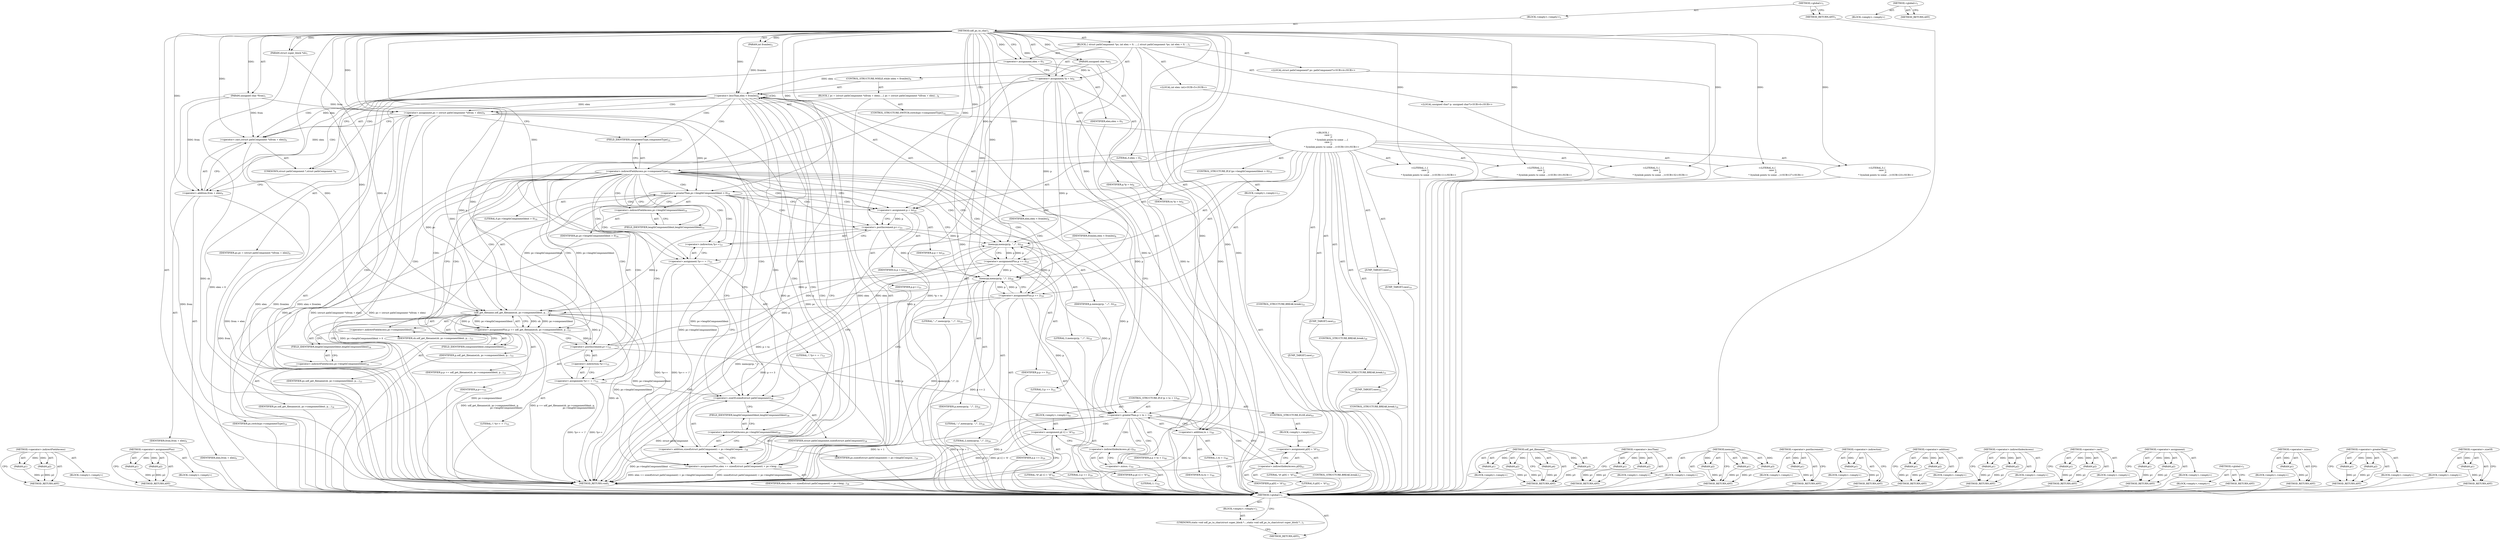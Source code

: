 digraph "&lt;global&gt;" {
vulnerable_179 [label=<(METHOD,&lt;operator&gt;.indirectFieldAccess)>];
vulnerable_180 [label=<(PARAM,p1)>];
vulnerable_181 [label=<(PARAM,p2)>];
vulnerable_182 [label=<(BLOCK,&lt;empty&gt;,&lt;empty&gt;)>];
vulnerable_183 [label=<(METHOD_RETURN,ANY)>];
vulnerable_203 [label=<(METHOD,&lt;operator&gt;.assignmentPlus)>];
vulnerable_204 [label=<(PARAM,p1)>];
vulnerable_205 [label=<(PARAM,p2)>];
vulnerable_206 [label=<(BLOCK,&lt;empty&gt;,&lt;empty&gt;)>];
vulnerable_207 [label=<(METHOD_RETURN,ANY)>];
vulnerable_6 [label=<(METHOD,&lt;global&gt;)<SUB>1</SUB>>];
vulnerable_7 [label=<(BLOCK,&lt;empty&gt;,&lt;empty&gt;)<SUB>1</SUB>>];
vulnerable_8 [label=<(METHOD,udf_pc_to_char)<SUB>1</SUB>>];
vulnerable_9 [label=<(PARAM,struct super_block *sb)<SUB>1</SUB>>];
vulnerable_10 [label=<(PARAM,unsigned char *from)<SUB>1</SUB>>];
vulnerable_11 [label=<(PARAM,int fromlen)<SUB>2</SUB>>];
vulnerable_12 [label=<(PARAM,unsigned char *to)<SUB>2</SUB>>];
vulnerable_13 [label=<(BLOCK,{
 	struct pathComponent *pc;
 	int elen = 0;
 ...,{
 	struct pathComponent *pc;
 	int elen = 0;
 ...)<SUB>3</SUB>>];
vulnerable_14 [label="<(LOCAL,struct pathComponent* pc: pathComponent*)<SUB>4</SUB>>"];
vulnerable_15 [label="<(LOCAL,int elen: int)<SUB>5</SUB>>"];
vulnerable_16 [label=<(&lt;operator&gt;.assignment,elen = 0)<SUB>5</SUB>>];
vulnerable_17 [label=<(IDENTIFIER,elen,elen = 0)<SUB>5</SUB>>];
vulnerable_18 [label=<(LITERAL,0,elen = 0)<SUB>5</SUB>>];
vulnerable_19 [label="<(LOCAL,unsigned char* p: unsigned char*)<SUB>6</SUB>>"];
vulnerable_20 [label=<(&lt;operator&gt;.assignment,*p = to)<SUB>6</SUB>>];
vulnerable_21 [label=<(IDENTIFIER,p,*p = to)<SUB>6</SUB>>];
vulnerable_22 [label=<(IDENTIFIER,to,*p = to)<SUB>6</SUB>>];
vulnerable_23 [label=<(CONTROL_STRUCTURE,WHILE,while (elen &lt; fromlen))<SUB>8</SUB>>];
vulnerable_24 [label=<(&lt;operator&gt;.lessThan,elen &lt; fromlen)<SUB>8</SUB>>];
vulnerable_25 [label=<(IDENTIFIER,elen,elen &lt; fromlen)<SUB>8</SUB>>];
vulnerable_26 [label=<(IDENTIFIER,fromlen,elen &lt; fromlen)<SUB>8</SUB>>];
vulnerable_27 [label=<(BLOCK,{
 		pc = (struct pathComponent *)(from + elen)...,{
 		pc = (struct pathComponent *)(from + elen)...)<SUB>8</SUB>>];
vulnerable_28 [label=<(&lt;operator&gt;.assignment,pc = (struct pathComponent *)(from + elen))<SUB>9</SUB>>];
vulnerable_29 [label=<(IDENTIFIER,pc,pc = (struct pathComponent *)(from + elen))<SUB>9</SUB>>];
vulnerable_30 [label=<(&lt;operator&gt;.cast,(struct pathComponent *)(from + elen))<SUB>9</SUB>>];
vulnerable_31 [label=<(UNKNOWN,struct pathComponent *,struct pathComponent *)<SUB>9</SUB>>];
vulnerable_32 [label=<(&lt;operator&gt;.addition,from + elen)<SUB>9</SUB>>];
vulnerable_33 [label=<(IDENTIFIER,from,from + elen)<SUB>9</SUB>>];
vulnerable_34 [label=<(IDENTIFIER,elen,from + elen)<SUB>9</SUB>>];
vulnerable_35 [label=<(CONTROL_STRUCTURE,SWITCH,switch(pc-&gt;componentType))<SUB>10</SUB>>];
vulnerable_36 [label=<(&lt;operator&gt;.indirectFieldAccess,pc-&gt;componentType)<SUB>10</SUB>>];
vulnerable_37 [label=<(IDENTIFIER,pc,switch(pc-&gt;componentType))<SUB>10</SUB>>];
vulnerable_38 [label=<(FIELD_IDENTIFIER,componentType,componentType)<SUB>10</SUB>>];
vulnerable_39 [label="<(BLOCK,{
		case 1:
			/*
			 * Symlink points to some ...,{
		case 1:
			/*
			 * Symlink points to some ...)<SUB>10</SUB>>"];
vulnerable_40 [label=<(JUMP_TARGET,case)<SUB>11</SUB>>];
vulnerable_41 [label="<(LITERAL,1,{
		case 1:
			/*
			 * Symlink points to some ...)<SUB>11</SUB>>"];
vulnerable_42 [label=<(CONTROL_STRUCTURE,IF,if (pc-&gt;lengthComponentIdent &gt; 0))<SUB>16</SUB>>];
vulnerable_43 [label=<(&lt;operator&gt;.greaterThan,pc-&gt;lengthComponentIdent &gt; 0)<SUB>16</SUB>>];
vulnerable_44 [label=<(&lt;operator&gt;.indirectFieldAccess,pc-&gt;lengthComponentIdent)<SUB>16</SUB>>];
vulnerable_45 [label=<(IDENTIFIER,pc,pc-&gt;lengthComponentIdent &gt; 0)<SUB>16</SUB>>];
vulnerable_46 [label=<(FIELD_IDENTIFIER,lengthComponentIdent,lengthComponentIdent)<SUB>16</SUB>>];
vulnerable_47 [label=<(LITERAL,0,pc-&gt;lengthComponentIdent &gt; 0)<SUB>16</SUB>>];
vulnerable_48 [label=<(BLOCK,&lt;empty&gt;,&lt;empty&gt;)<SUB>17</SUB>>];
vulnerable_49 [label=<(CONTROL_STRUCTURE,BREAK,break;)<SUB>17</SUB>>];
vulnerable_50 [label=<(JUMP_TARGET,case)<SUB>19</SUB>>];
vulnerable_51 [label="<(LITERAL,2,{
		case 1:
			/*
			 * Symlink points to some ...)<SUB>19</SUB>>"];
vulnerable_52 [label=<(&lt;operator&gt;.assignment,p = to)<SUB>20</SUB>>];
vulnerable_53 [label=<(IDENTIFIER,p,p = to)<SUB>20</SUB>>];
vulnerable_54 [label=<(IDENTIFIER,to,p = to)<SUB>20</SUB>>];
vulnerable_55 [label=<(&lt;operator&gt;.assignment,*p++ = '/')<SUB>21</SUB>>];
vulnerable_56 [label=<(&lt;operator&gt;.indirection,*p++)<SUB>21</SUB>>];
vulnerable_57 [label=<(&lt;operator&gt;.postIncrement,p++)<SUB>21</SUB>>];
vulnerable_58 [label=<(IDENTIFIER,p,p++)<SUB>21</SUB>>];
vulnerable_59 [label=<(LITERAL,'/',*p++ = '/')<SUB>21</SUB>>];
vulnerable_60 [label=<(CONTROL_STRUCTURE,BREAK,break;)<SUB>22</SUB>>];
vulnerable_61 [label=<(JUMP_TARGET,case)<SUB>23</SUB>>];
vulnerable_62 [label="<(LITERAL,3,{
		case 1:
			/*
			 * Symlink points to some ...)<SUB>23</SUB>>"];
vulnerable_63 [label=<(memcpy,memcpy(p, &quot;../&quot;, 3))<SUB>24</SUB>>];
vulnerable_64 [label=<(IDENTIFIER,p,memcpy(p, &quot;../&quot;, 3))<SUB>24</SUB>>];
vulnerable_65 [label=<(LITERAL,&quot;../&quot;,memcpy(p, &quot;../&quot;, 3))<SUB>24</SUB>>];
vulnerable_66 [label=<(LITERAL,3,memcpy(p, &quot;../&quot;, 3))<SUB>24</SUB>>];
vulnerable_67 [label=<(&lt;operator&gt;.assignmentPlus,p += 3)<SUB>25</SUB>>];
vulnerable_68 [label=<(IDENTIFIER,p,p += 3)<SUB>25</SUB>>];
vulnerable_69 [label=<(LITERAL,3,p += 3)<SUB>25</SUB>>];
vulnerable_70 [label=<(CONTROL_STRUCTURE,BREAK,break;)<SUB>26</SUB>>];
vulnerable_71 [label=<(JUMP_TARGET,case)<SUB>27</SUB>>];
vulnerable_72 [label="<(LITERAL,4,{
		case 1:
			/*
			 * Symlink points to some ...)<SUB>27</SUB>>"];
vulnerable_73 [label=<(memcpy,memcpy(p, &quot;./&quot;, 2))<SUB>28</SUB>>];
vulnerable_74 [label=<(IDENTIFIER,p,memcpy(p, &quot;./&quot;, 2))<SUB>28</SUB>>];
vulnerable_75 [label=<(LITERAL,&quot;./&quot;,memcpy(p, &quot;./&quot;, 2))<SUB>28</SUB>>];
vulnerable_76 [label=<(LITERAL,2,memcpy(p, &quot;./&quot;, 2))<SUB>28</SUB>>];
vulnerable_77 [label=<(&lt;operator&gt;.assignmentPlus,p += 2)<SUB>29</SUB>>];
vulnerable_78 [label=<(IDENTIFIER,p,p += 2)<SUB>29</SUB>>];
vulnerable_79 [label=<(LITERAL,2,p += 2)<SUB>29</SUB>>];
vulnerable_80 [label=<(CONTROL_STRUCTURE,BREAK,break;)<SUB>31</SUB>>];
vulnerable_81 [label=<(JUMP_TARGET,case)<SUB>32</SUB>>];
vulnerable_82 [label="<(LITERAL,5,{
		case 1:
			/*
			 * Symlink points to some ...)<SUB>32</SUB>>"];
vulnerable_83 [label=<(&lt;operator&gt;.assignmentPlus,p += udf_get_filename(sb, pc-&gt;componentIdent, p...)<SUB>33</SUB>>];
vulnerable_84 [label=<(IDENTIFIER,p,p += udf_get_filename(sb, pc-&gt;componentIdent, p...)<SUB>33</SUB>>];
vulnerable_85 [label=<(udf_get_filename,udf_get_filename(sb, pc-&gt;componentIdent, p,
			...)<SUB>33</SUB>>];
vulnerable_86 [label=<(IDENTIFIER,sb,udf_get_filename(sb, pc-&gt;componentIdent, p,
			...)<SUB>33</SUB>>];
vulnerable_87 [label=<(&lt;operator&gt;.indirectFieldAccess,pc-&gt;componentIdent)<SUB>33</SUB>>];
vulnerable_88 [label=<(IDENTIFIER,pc,udf_get_filename(sb, pc-&gt;componentIdent, p,
			...)<SUB>33</SUB>>];
vulnerable_89 [label=<(FIELD_IDENTIFIER,componentIdent,componentIdent)<SUB>33</SUB>>];
vulnerable_90 [label=<(IDENTIFIER,p,udf_get_filename(sb, pc-&gt;componentIdent, p,
			...)<SUB>33</SUB>>];
vulnerable_91 [label=<(&lt;operator&gt;.indirectFieldAccess,pc-&gt;lengthComponentIdent)<SUB>34</SUB>>];
vulnerable_92 [label=<(IDENTIFIER,pc,udf_get_filename(sb, pc-&gt;componentIdent, p,
			...)<SUB>34</SUB>>];
vulnerable_93 [label=<(FIELD_IDENTIFIER,lengthComponentIdent,lengthComponentIdent)<SUB>34</SUB>>];
vulnerable_94 [label=<(&lt;operator&gt;.assignment,*p++ = '/')<SUB>35</SUB>>];
vulnerable_95 [label=<(&lt;operator&gt;.indirection,*p++)<SUB>35</SUB>>];
vulnerable_96 [label=<(&lt;operator&gt;.postIncrement,p++)<SUB>35</SUB>>];
vulnerable_97 [label=<(IDENTIFIER,p,p++)<SUB>35</SUB>>];
vulnerable_98 [label=<(LITERAL,'/',*p++ = '/')<SUB>35</SUB>>];
vulnerable_99 [label=<(CONTROL_STRUCTURE,BREAK,break;)<SUB>36</SUB>>];
vulnerable_100 [label=<(&lt;operator&gt;.assignmentPlus,elen += sizeof(struct pathComponent) + pc-&gt;leng...)<SUB>38</SUB>>];
vulnerable_101 [label=<(IDENTIFIER,elen,elen += sizeof(struct pathComponent) + pc-&gt;leng...)<SUB>38</SUB>>];
vulnerable_102 [label=<(&lt;operator&gt;.addition,sizeof(struct pathComponent) + pc-&gt;lengthCompon...)<SUB>38</SUB>>];
vulnerable_103 [label=<(&lt;operator&gt;.sizeOf,sizeof(struct pathComponent))<SUB>38</SUB>>];
vulnerable_104 [label=<(IDENTIFIER,struct pathComponent,sizeof(struct pathComponent))<SUB>38</SUB>>];
vulnerable_105 [label=<(&lt;operator&gt;.indirectFieldAccess,pc-&gt;lengthComponentIdent)<SUB>38</SUB>>];
vulnerable_106 [label=<(IDENTIFIER,pc,sizeof(struct pathComponent) + pc-&gt;lengthCompon...)<SUB>38</SUB>>];
vulnerable_107 [label=<(FIELD_IDENTIFIER,lengthComponentIdent,lengthComponentIdent)<SUB>38</SUB>>];
vulnerable_108 [label=<(CONTROL_STRUCTURE,IF,if (p &gt; to + 1))<SUB>40</SUB>>];
vulnerable_109 [label=<(&lt;operator&gt;.greaterThan,p &gt; to + 1)<SUB>40</SUB>>];
vulnerable_110 [label=<(IDENTIFIER,p,p &gt; to + 1)<SUB>40</SUB>>];
vulnerable_111 [label=<(&lt;operator&gt;.addition,to + 1)<SUB>40</SUB>>];
vulnerable_112 [label=<(IDENTIFIER,to,to + 1)<SUB>40</SUB>>];
vulnerable_113 [label=<(LITERAL,1,to + 1)<SUB>40</SUB>>];
vulnerable_114 [label=<(BLOCK,&lt;empty&gt;,&lt;empty&gt;)<SUB>41</SUB>>];
vulnerable_115 [label=<(&lt;operator&gt;.assignment,p[-1] = '\0')<SUB>41</SUB>>];
vulnerable_116 [label=<(&lt;operator&gt;.indirectIndexAccess,p[-1])<SUB>41</SUB>>];
vulnerable_117 [label=<(IDENTIFIER,p,p[-1] = '\0')<SUB>41</SUB>>];
vulnerable_118 [label=<(&lt;operator&gt;.minus,-1)<SUB>41</SUB>>];
vulnerable_119 [label=<(LITERAL,1,-1)<SUB>41</SUB>>];
vulnerable_120 [label=<(LITERAL,'\0',p[-1] = '\0')<SUB>41</SUB>>];
vulnerable_121 [label=<(CONTROL_STRUCTURE,ELSE,else)<SUB>43</SUB>>];
vulnerable_122 [label=<(BLOCK,&lt;empty&gt;,&lt;empty&gt;)<SUB>43</SUB>>];
vulnerable_123 [label=<(&lt;operator&gt;.assignment,p[0] = '\0')<SUB>43</SUB>>];
vulnerable_124 [label=<(&lt;operator&gt;.indirectIndexAccess,p[0])<SUB>43</SUB>>];
vulnerable_125 [label=<(IDENTIFIER,p,p[0] = '\0')<SUB>43</SUB>>];
vulnerable_126 [label=<(LITERAL,0,p[0] = '\0')<SUB>43</SUB>>];
vulnerable_127 [label=<(LITERAL,'\0',p[0] = '\0')<SUB>43</SUB>>];
vulnerable_128 [label=<(METHOD_RETURN,void)<SUB>1</SUB>>];
vulnerable_130 [label=<(METHOD_RETURN,ANY)<SUB>1</SUB>>];
vulnerable_208 [label=<(METHOD,udf_get_filename)>];
vulnerable_209 [label=<(PARAM,p1)>];
vulnerable_210 [label=<(PARAM,p2)>];
vulnerable_211 [label=<(PARAM,p3)>];
vulnerable_212 [label=<(PARAM,p4)>];
vulnerable_213 [label=<(BLOCK,&lt;empty&gt;,&lt;empty&gt;)>];
vulnerable_214 [label=<(METHOD_RETURN,ANY)>];
vulnerable_164 [label=<(METHOD,&lt;operator&gt;.lessThan)>];
vulnerable_165 [label=<(PARAM,p1)>];
vulnerable_166 [label=<(PARAM,p2)>];
vulnerable_167 [label=<(BLOCK,&lt;empty&gt;,&lt;empty&gt;)>];
vulnerable_168 [label=<(METHOD_RETURN,ANY)>];
vulnerable_197 [label=<(METHOD,memcpy)>];
vulnerable_198 [label=<(PARAM,p1)>];
vulnerable_199 [label=<(PARAM,p2)>];
vulnerable_200 [label=<(PARAM,p3)>];
vulnerable_201 [label=<(BLOCK,&lt;empty&gt;,&lt;empty&gt;)>];
vulnerable_202 [label=<(METHOD_RETURN,ANY)>];
vulnerable_193 [label=<(METHOD,&lt;operator&gt;.postIncrement)>];
vulnerable_194 [label=<(PARAM,p1)>];
vulnerable_195 [label=<(BLOCK,&lt;empty&gt;,&lt;empty&gt;)>];
vulnerable_196 [label=<(METHOD_RETURN,ANY)>];
vulnerable_189 [label=<(METHOD,&lt;operator&gt;.indirection)>];
vulnerable_190 [label=<(PARAM,p1)>];
vulnerable_191 [label=<(BLOCK,&lt;empty&gt;,&lt;empty&gt;)>];
vulnerable_192 [label=<(METHOD_RETURN,ANY)>];
vulnerable_174 [label=<(METHOD,&lt;operator&gt;.addition)>];
vulnerable_175 [label=<(PARAM,p1)>];
vulnerable_176 [label=<(PARAM,p2)>];
vulnerable_177 [label=<(BLOCK,&lt;empty&gt;,&lt;empty&gt;)>];
vulnerable_178 [label=<(METHOD_RETURN,ANY)>];
vulnerable_219 [label=<(METHOD,&lt;operator&gt;.indirectIndexAccess)>];
vulnerable_220 [label=<(PARAM,p1)>];
vulnerable_221 [label=<(PARAM,p2)>];
vulnerable_222 [label=<(BLOCK,&lt;empty&gt;,&lt;empty&gt;)>];
vulnerable_223 [label=<(METHOD_RETURN,ANY)>];
vulnerable_169 [label=<(METHOD,&lt;operator&gt;.cast)>];
vulnerable_170 [label=<(PARAM,p1)>];
vulnerable_171 [label=<(PARAM,p2)>];
vulnerable_172 [label=<(BLOCK,&lt;empty&gt;,&lt;empty&gt;)>];
vulnerable_173 [label=<(METHOD_RETURN,ANY)>];
vulnerable_159 [label=<(METHOD,&lt;operator&gt;.assignment)>];
vulnerable_160 [label=<(PARAM,p1)>];
vulnerable_161 [label=<(PARAM,p2)>];
vulnerable_162 [label=<(BLOCK,&lt;empty&gt;,&lt;empty&gt;)>];
vulnerable_163 [label=<(METHOD_RETURN,ANY)>];
vulnerable_153 [label=<(METHOD,&lt;global&gt;)<SUB>1</SUB>>];
vulnerable_154 [label=<(BLOCK,&lt;empty&gt;,&lt;empty&gt;)>];
vulnerable_155 [label=<(METHOD_RETURN,ANY)>];
vulnerable_224 [label=<(METHOD,&lt;operator&gt;.minus)>];
vulnerable_225 [label=<(PARAM,p1)>];
vulnerable_226 [label=<(BLOCK,&lt;empty&gt;,&lt;empty&gt;)>];
vulnerable_227 [label=<(METHOD_RETURN,ANY)>];
vulnerable_184 [label=<(METHOD,&lt;operator&gt;.greaterThan)>];
vulnerable_185 [label=<(PARAM,p1)>];
vulnerable_186 [label=<(PARAM,p2)>];
vulnerable_187 [label=<(BLOCK,&lt;empty&gt;,&lt;empty&gt;)>];
vulnerable_188 [label=<(METHOD_RETURN,ANY)>];
vulnerable_215 [label=<(METHOD,&lt;operator&gt;.sizeOf)>];
vulnerable_216 [label=<(PARAM,p1)>];
vulnerable_217 [label=<(BLOCK,&lt;empty&gt;,&lt;empty&gt;)>];
vulnerable_218 [label=<(METHOD_RETURN,ANY)>];
fixed_6 [label=<(METHOD,&lt;global&gt;)<SUB>1</SUB>>];
fixed_7 [label=<(BLOCK,&lt;empty&gt;,&lt;empty&gt;)<SUB>1</SUB>>];
fixed_8 [label=<(UNKNOWN,static void udf_pc_to_char(struct super_block *...,static void udf_pc_to_char(struct super_block *...)<SUB>1</SUB>>];
fixed_9 [label=<(METHOD_RETURN,ANY)<SUB>1</SUB>>];
fixed_14 [label=<(METHOD,&lt;global&gt;)<SUB>1</SUB>>];
fixed_15 [label=<(BLOCK,&lt;empty&gt;,&lt;empty&gt;)>];
fixed_16 [label=<(METHOD_RETURN,ANY)>];
vulnerable_179 -> vulnerable_180  [key=0, label="AST: "];
vulnerable_179 -> vulnerable_180  [key=1, label="DDG: "];
vulnerable_179 -> vulnerable_182  [key=0, label="AST: "];
vulnerable_179 -> vulnerable_181  [key=0, label="AST: "];
vulnerable_179 -> vulnerable_181  [key=1, label="DDG: "];
vulnerable_179 -> vulnerable_183  [key=0, label="AST: "];
vulnerable_179 -> vulnerable_183  [key=1, label="CFG: "];
vulnerable_180 -> vulnerable_183  [key=0, label="DDG: p1"];
vulnerable_181 -> vulnerable_183  [key=0, label="DDG: p2"];
vulnerable_182 -> fixed_6  [key=0];
vulnerable_183 -> fixed_6  [key=0];
vulnerable_203 -> vulnerable_204  [key=0, label="AST: "];
vulnerable_203 -> vulnerable_204  [key=1, label="DDG: "];
vulnerable_203 -> vulnerable_206  [key=0, label="AST: "];
vulnerable_203 -> vulnerable_205  [key=0, label="AST: "];
vulnerable_203 -> vulnerable_205  [key=1, label="DDG: "];
vulnerable_203 -> vulnerable_207  [key=0, label="AST: "];
vulnerable_203 -> vulnerable_207  [key=1, label="CFG: "];
vulnerable_204 -> vulnerable_207  [key=0, label="DDG: p1"];
vulnerable_205 -> vulnerable_207  [key=0, label="DDG: p2"];
vulnerable_206 -> fixed_6  [key=0];
vulnerable_207 -> fixed_6  [key=0];
vulnerable_6 -> vulnerable_7  [key=0, label="AST: "];
vulnerable_6 -> vulnerable_130  [key=0, label="AST: "];
vulnerable_6 -> vulnerable_130  [key=1, label="CFG: "];
vulnerable_7 -> vulnerable_8  [key=0, label="AST: "];
vulnerable_8 -> vulnerable_9  [key=0, label="AST: "];
vulnerable_8 -> vulnerable_9  [key=1, label="DDG: "];
vulnerable_8 -> vulnerable_10  [key=0, label="AST: "];
vulnerable_8 -> vulnerable_10  [key=1, label="DDG: "];
vulnerable_8 -> vulnerable_11  [key=0, label="AST: "];
vulnerable_8 -> vulnerable_11  [key=1, label="DDG: "];
vulnerable_8 -> vulnerable_12  [key=0, label="AST: "];
vulnerable_8 -> vulnerable_12  [key=1, label="DDG: "];
vulnerable_8 -> vulnerable_13  [key=0, label="AST: "];
vulnerable_8 -> vulnerable_128  [key=0, label="AST: "];
vulnerable_8 -> vulnerable_16  [key=0, label="CFG: "];
vulnerable_8 -> vulnerable_16  [key=1, label="DDG: "];
vulnerable_8 -> vulnerable_20  [key=0, label="DDG: "];
vulnerable_8 -> vulnerable_24  [key=0, label="DDG: "];
vulnerable_8 -> vulnerable_28  [key=0, label="DDG: "];
vulnerable_8 -> vulnerable_109  [key=0, label="DDG: "];
vulnerable_8 -> vulnerable_115  [key=0, label="DDG: "];
vulnerable_8 -> vulnerable_100  [key=0, label="DDG: "];
vulnerable_8 -> vulnerable_111  [key=0, label="DDG: "];
vulnerable_8 -> vulnerable_123  [key=0, label="DDG: "];
vulnerable_8 -> vulnerable_30  [key=0, label="DDG: "];
vulnerable_8 -> vulnerable_41  [key=0, label="DDG: "];
vulnerable_8 -> vulnerable_51  [key=0, label="DDG: "];
vulnerable_8 -> vulnerable_52  [key=0, label="DDG: "];
vulnerable_8 -> vulnerable_55  [key=0, label="DDG: "];
vulnerable_8 -> vulnerable_62  [key=0, label="DDG: "];
vulnerable_8 -> vulnerable_67  [key=0, label="DDG: "];
vulnerable_8 -> vulnerable_72  [key=0, label="DDG: "];
vulnerable_8 -> vulnerable_77  [key=0, label="DDG: "];
vulnerable_8 -> vulnerable_82  [key=0, label="DDG: "];
vulnerable_8 -> vulnerable_94  [key=0, label="DDG: "];
vulnerable_8 -> vulnerable_32  [key=0, label="DDG: "];
vulnerable_8 -> vulnerable_63  [key=0, label="DDG: "];
vulnerable_8 -> vulnerable_73  [key=0, label="DDG: "];
vulnerable_8 -> vulnerable_83  [key=0, label="DDG: "];
vulnerable_8 -> vulnerable_118  [key=0, label="DDG: "];
vulnerable_8 -> vulnerable_43  [key=0, label="DDG: "];
vulnerable_8 -> vulnerable_85  [key=0, label="DDG: "];
vulnerable_8 -> vulnerable_57  [key=0, label="DDG: "];
vulnerable_8 -> vulnerable_96  [key=0, label="DDG: "];
vulnerable_9 -> vulnerable_128  [key=0, label="DDG: sb"];
vulnerable_9 -> vulnerable_85  [key=0, label="DDG: sb"];
vulnerable_10 -> vulnerable_128  [key=0, label="DDG: from"];
vulnerable_10 -> vulnerable_28  [key=0, label="DDG: from"];
vulnerable_10 -> vulnerable_30  [key=0, label="DDG: from"];
vulnerable_10 -> vulnerable_32  [key=0, label="DDG: from"];
vulnerable_11 -> vulnerable_24  [key=0, label="DDG: fromlen"];
vulnerable_12 -> vulnerable_20  [key=0, label="DDG: to"];
vulnerable_12 -> vulnerable_109  [key=0, label="DDG: to"];
vulnerable_12 -> vulnerable_111  [key=0, label="DDG: to"];
vulnerable_12 -> vulnerable_52  [key=0, label="DDG: to"];
vulnerable_13 -> vulnerable_14  [key=0, label="AST: "];
vulnerable_13 -> vulnerable_15  [key=0, label="AST: "];
vulnerable_13 -> vulnerable_16  [key=0, label="AST: "];
vulnerable_13 -> vulnerable_19  [key=0, label="AST: "];
vulnerable_13 -> vulnerable_20  [key=0, label="AST: "];
vulnerable_13 -> vulnerable_23  [key=0, label="AST: "];
vulnerable_13 -> vulnerable_108  [key=0, label="AST: "];
vulnerable_14 -> fixed_6  [key=0];
vulnerable_15 -> fixed_6  [key=0];
vulnerable_16 -> vulnerable_17  [key=0, label="AST: "];
vulnerable_16 -> vulnerable_18  [key=0, label="AST: "];
vulnerable_16 -> vulnerable_20  [key=0, label="CFG: "];
vulnerable_16 -> vulnerable_128  [key=0, label="DDG: elen = 0"];
vulnerable_16 -> vulnerable_24  [key=0, label="DDG: elen"];
vulnerable_17 -> fixed_6  [key=0];
vulnerable_18 -> fixed_6  [key=0];
vulnerable_19 -> fixed_6  [key=0];
vulnerable_20 -> vulnerable_21  [key=0, label="AST: "];
vulnerable_20 -> vulnerable_22  [key=0, label="AST: "];
vulnerable_20 -> vulnerable_24  [key=0, label="CFG: "];
vulnerable_20 -> vulnerable_128  [key=0, label="DDG: *p = to"];
vulnerable_20 -> vulnerable_109  [key=0, label="DDG: p"];
vulnerable_20 -> vulnerable_63  [key=0, label="DDG: p"];
vulnerable_20 -> vulnerable_73  [key=0, label="DDG: p"];
vulnerable_20 -> vulnerable_85  [key=0, label="DDG: p"];
vulnerable_21 -> fixed_6  [key=0];
vulnerable_22 -> fixed_6  [key=0];
vulnerable_23 -> vulnerable_24  [key=0, label="AST: "];
vulnerable_23 -> vulnerable_27  [key=0, label="AST: "];
vulnerable_24 -> vulnerable_25  [key=0, label="AST: "];
vulnerable_24 -> vulnerable_26  [key=0, label="AST: "];
vulnerable_24 -> vulnerable_31  [key=0, label="CFG: "];
vulnerable_24 -> vulnerable_31  [key=1, label="CDG: "];
vulnerable_24 -> vulnerable_111  [key=0, label="CFG: "];
vulnerable_24 -> vulnerable_128  [key=0, label="DDG: elen"];
vulnerable_24 -> vulnerable_128  [key=1, label="DDG: fromlen"];
vulnerable_24 -> vulnerable_128  [key=2, label="DDG: elen &lt; fromlen"];
vulnerable_24 -> vulnerable_28  [key=0, label="DDG: elen"];
vulnerable_24 -> vulnerable_28  [key=1, label="CDG: "];
vulnerable_24 -> vulnerable_100  [key=0, label="DDG: elen"];
vulnerable_24 -> vulnerable_100  [key=1, label="CDG: "];
vulnerable_24 -> vulnerable_30  [key=0, label="DDG: elen"];
vulnerable_24 -> vulnerable_30  [key=1, label="CDG: "];
vulnerable_24 -> vulnerable_32  [key=0, label="DDG: elen"];
vulnerable_24 -> vulnerable_32  [key=1, label="CDG: "];
vulnerable_24 -> vulnerable_107  [key=0, label="CDG: "];
vulnerable_24 -> vulnerable_102  [key=0, label="CDG: "];
vulnerable_24 -> vulnerable_38  [key=0, label="CDG: "];
vulnerable_24 -> vulnerable_103  [key=0, label="CDG: "];
vulnerable_24 -> vulnerable_24  [key=0, label="CDG: "];
vulnerable_24 -> vulnerable_36  [key=0, label="CDG: "];
vulnerable_24 -> vulnerable_105  [key=0, label="CDG: "];
vulnerable_25 -> fixed_6  [key=0];
vulnerable_26 -> fixed_6  [key=0];
vulnerable_27 -> vulnerable_28  [key=0, label="AST: "];
vulnerable_27 -> vulnerable_35  [key=0, label="AST: "];
vulnerable_27 -> vulnerable_100  [key=0, label="AST: "];
vulnerable_28 -> vulnerable_29  [key=0, label="AST: "];
vulnerable_28 -> vulnerable_30  [key=0, label="AST: "];
vulnerable_28 -> vulnerable_38  [key=0, label="CFG: "];
vulnerable_28 -> vulnerable_128  [key=0, label="DDG: pc"];
vulnerable_28 -> vulnerable_128  [key=1, label="DDG: (struct pathComponent *)(from + elen)"];
vulnerable_28 -> vulnerable_128  [key=2, label="DDG: pc = (struct pathComponent *)(from + elen)"];
vulnerable_28 -> vulnerable_100  [key=0, label="DDG: pc"];
vulnerable_28 -> vulnerable_102  [key=0, label="DDG: pc"];
vulnerable_28 -> vulnerable_43  [key=0, label="DDG: pc"];
vulnerable_28 -> vulnerable_85  [key=0, label="DDG: pc"];
vulnerable_29 -> fixed_6  [key=0];
vulnerable_30 -> vulnerable_31  [key=0, label="AST: "];
vulnerable_30 -> vulnerable_32  [key=0, label="AST: "];
vulnerable_30 -> vulnerable_28  [key=0, label="CFG: "];
vulnerable_30 -> vulnerable_128  [key=0, label="DDG: from + elen"];
vulnerable_31 -> vulnerable_32  [key=0, label="CFG: "];
vulnerable_32 -> vulnerable_33  [key=0, label="AST: "];
vulnerable_32 -> vulnerable_34  [key=0, label="AST: "];
vulnerable_32 -> vulnerable_30  [key=0, label="CFG: "];
vulnerable_32 -> vulnerable_128  [key=0, label="DDG: from"];
vulnerable_33 -> fixed_6  [key=0];
vulnerable_34 -> fixed_6  [key=0];
vulnerable_35 -> vulnerable_36  [key=0, label="AST: "];
vulnerable_35 -> vulnerable_39  [key=0, label="AST: "];
vulnerable_36 -> vulnerable_37  [key=0, label="AST: "];
vulnerable_36 -> vulnerable_38  [key=0, label="AST: "];
vulnerable_36 -> vulnerable_46  [key=0, label="CFG: "];
vulnerable_36 -> vulnerable_46  [key=1, label="CDG: "];
vulnerable_36 -> vulnerable_52  [key=0, label="CFG: "];
vulnerable_36 -> vulnerable_52  [key=1, label="CDG: "];
vulnerable_36 -> vulnerable_63  [key=0, label="CFG: "];
vulnerable_36 -> vulnerable_63  [key=1, label="CDG: "];
vulnerable_36 -> vulnerable_73  [key=0, label="CFG: "];
vulnerable_36 -> vulnerable_73  [key=1, label="CDG: "];
vulnerable_36 -> vulnerable_89  [key=0, label="CFG: "];
vulnerable_36 -> vulnerable_89  [key=1, label="CDG: "];
vulnerable_36 -> vulnerable_103  [key=0, label="CFG: "];
vulnerable_36 -> vulnerable_94  [key=0, label="CDG: "];
vulnerable_36 -> vulnerable_96  [key=0, label="CDG: "];
vulnerable_36 -> vulnerable_77  [key=0, label="CDG: "];
vulnerable_36 -> vulnerable_57  [key=0, label="CDG: "];
vulnerable_36 -> vulnerable_85  [key=0, label="CDG: "];
vulnerable_36 -> vulnerable_56  [key=0, label="CDG: "];
vulnerable_36 -> vulnerable_67  [key=0, label="CDG: "];
vulnerable_36 -> vulnerable_95  [key=0, label="CDG: "];
vulnerable_36 -> vulnerable_87  [key=0, label="CDG: "];
vulnerable_36 -> vulnerable_91  [key=0, label="CDG: "];
vulnerable_36 -> vulnerable_44  [key=0, label="CDG: "];
vulnerable_36 -> vulnerable_93  [key=0, label="CDG: "];
vulnerable_36 -> vulnerable_43  [key=0, label="CDG: "];
vulnerable_36 -> vulnerable_83  [key=0, label="CDG: "];
vulnerable_36 -> vulnerable_55  [key=0, label="CDG: "];
vulnerable_37 -> fixed_6  [key=0];
vulnerable_38 -> vulnerable_36  [key=0, label="CFG: "];
vulnerable_39 -> vulnerable_40  [key=0, label="AST: "];
vulnerable_39 -> vulnerable_41  [key=0, label="AST: "];
vulnerable_39 -> vulnerable_42  [key=0, label="AST: "];
vulnerable_39 -> vulnerable_50  [key=0, label="AST: "];
vulnerable_39 -> vulnerable_51  [key=0, label="AST: "];
vulnerable_39 -> vulnerable_52  [key=0, label="AST: "];
vulnerable_39 -> vulnerable_55  [key=0, label="AST: "];
vulnerable_39 -> vulnerable_60  [key=0, label="AST: "];
vulnerable_39 -> vulnerable_61  [key=0, label="AST: "];
vulnerable_39 -> vulnerable_62  [key=0, label="AST: "];
vulnerable_39 -> vulnerable_63  [key=0, label="AST: "];
vulnerable_39 -> vulnerable_67  [key=0, label="AST: "];
vulnerable_39 -> vulnerable_70  [key=0, label="AST: "];
vulnerable_39 -> vulnerable_71  [key=0, label="AST: "];
vulnerable_39 -> vulnerable_72  [key=0, label="AST: "];
vulnerable_39 -> vulnerable_73  [key=0, label="AST: "];
vulnerable_39 -> vulnerable_77  [key=0, label="AST: "];
vulnerable_39 -> vulnerable_80  [key=0, label="AST: "];
vulnerable_39 -> vulnerable_81  [key=0, label="AST: "];
vulnerable_39 -> vulnerable_82  [key=0, label="AST: "];
vulnerable_39 -> vulnerable_83  [key=0, label="AST: "];
vulnerable_39 -> vulnerable_94  [key=0, label="AST: "];
vulnerable_39 -> vulnerable_99  [key=0, label="AST: "];
vulnerable_40 -> fixed_6  [key=0];
vulnerable_41 -> fixed_6  [key=0];
vulnerable_42 -> vulnerable_43  [key=0, label="AST: "];
vulnerable_42 -> vulnerable_48  [key=0, label="AST: "];
vulnerable_43 -> vulnerable_44  [key=0, label="AST: "];
vulnerable_43 -> vulnerable_47  [key=0, label="AST: "];
vulnerable_43 -> vulnerable_103  [key=0, label="CFG: "];
vulnerable_43 -> vulnerable_52  [key=0, label="CFG: "];
vulnerable_43 -> vulnerable_52  [key=1, label="CDG: "];
vulnerable_43 -> vulnerable_128  [key=0, label="DDG: pc-&gt;lengthComponentIdent &gt; 0"];
vulnerable_43 -> vulnerable_100  [key=0, label="DDG: pc-&gt;lengthComponentIdent"];
vulnerable_43 -> vulnerable_102  [key=0, label="DDG: pc-&gt;lengthComponentIdent"];
vulnerable_43 -> vulnerable_85  [key=0, label="DDG: pc-&gt;lengthComponentIdent"];
vulnerable_43 -> vulnerable_57  [key=0, label="CDG: "];
vulnerable_43 -> vulnerable_56  [key=0, label="CDG: "];
vulnerable_43 -> vulnerable_55  [key=0, label="CDG: "];
vulnerable_44 -> vulnerable_45  [key=0, label="AST: "];
vulnerable_44 -> vulnerable_46  [key=0, label="AST: "];
vulnerable_44 -> vulnerable_43  [key=0, label="CFG: "];
vulnerable_45 -> fixed_6  [key=0];
vulnerable_46 -> vulnerable_44  [key=0, label="CFG: "];
vulnerable_47 -> fixed_6  [key=0];
vulnerable_48 -> vulnerable_49  [key=0, label="AST: "];
vulnerable_49 -> fixed_6  [key=0];
vulnerable_50 -> fixed_6  [key=0];
vulnerable_51 -> fixed_6  [key=0];
vulnerable_52 -> vulnerable_53  [key=0, label="AST: "];
vulnerable_52 -> vulnerable_54  [key=0, label="AST: "];
vulnerable_52 -> vulnerable_57  [key=0, label="CFG: "];
vulnerable_52 -> vulnerable_57  [key=1, label="DDG: p"];
vulnerable_52 -> vulnerable_128  [key=0, label="DDG: p = to"];
vulnerable_53 -> fixed_6  [key=0];
vulnerable_54 -> fixed_6  [key=0];
vulnerable_55 -> vulnerable_56  [key=0, label="AST: "];
vulnerable_55 -> vulnerable_59  [key=0, label="AST: "];
vulnerable_55 -> vulnerable_103  [key=0, label="CFG: "];
vulnerable_55 -> vulnerable_128  [key=0, label="DDG: *p++"];
vulnerable_55 -> vulnerable_128  [key=1, label="DDG: *p++ = '/'"];
vulnerable_56 -> vulnerable_57  [key=0, label="AST: "];
vulnerable_56 -> vulnerable_55  [key=0, label="CFG: "];
vulnerable_57 -> vulnerable_58  [key=0, label="AST: "];
vulnerable_57 -> vulnerable_56  [key=0, label="CFG: "];
vulnerable_57 -> vulnerable_109  [key=0, label="DDG: p"];
vulnerable_57 -> vulnerable_63  [key=0, label="DDG: p"];
vulnerable_57 -> vulnerable_73  [key=0, label="DDG: p"];
vulnerable_57 -> vulnerable_85  [key=0, label="DDG: p"];
vulnerable_58 -> fixed_6  [key=0];
vulnerable_59 -> fixed_6  [key=0];
vulnerable_60 -> fixed_6  [key=0];
vulnerable_61 -> fixed_6  [key=0];
vulnerable_62 -> fixed_6  [key=0];
vulnerable_63 -> vulnerable_64  [key=0, label="AST: "];
vulnerable_63 -> vulnerable_65  [key=0, label="AST: "];
vulnerable_63 -> vulnerable_66  [key=0, label="AST: "];
vulnerable_63 -> vulnerable_67  [key=0, label="CFG: "];
vulnerable_63 -> vulnerable_67  [key=1, label="DDG: p"];
vulnerable_63 -> vulnerable_128  [key=0, label="DDG: memcpy(p, &quot;../&quot;, 3)"];
vulnerable_64 -> fixed_6  [key=0];
vulnerable_65 -> fixed_6  [key=0];
vulnerable_66 -> fixed_6  [key=0];
vulnerable_67 -> vulnerable_68  [key=0, label="AST: "];
vulnerable_67 -> vulnerable_69  [key=0, label="AST: "];
vulnerable_67 -> vulnerable_103  [key=0, label="CFG: "];
vulnerable_67 -> vulnerable_128  [key=0, label="DDG: p += 3"];
vulnerable_67 -> vulnerable_109  [key=0, label="DDG: p"];
vulnerable_67 -> vulnerable_63  [key=0, label="DDG: p"];
vulnerable_67 -> vulnerable_73  [key=0, label="DDG: p"];
vulnerable_67 -> vulnerable_85  [key=0, label="DDG: p"];
vulnerable_68 -> fixed_6  [key=0];
vulnerable_69 -> fixed_6  [key=0];
vulnerable_70 -> fixed_6  [key=0];
vulnerable_71 -> fixed_6  [key=0];
vulnerable_72 -> fixed_6  [key=0];
vulnerable_73 -> vulnerable_74  [key=0, label="AST: "];
vulnerable_73 -> vulnerable_75  [key=0, label="AST: "];
vulnerable_73 -> vulnerable_76  [key=0, label="AST: "];
vulnerable_73 -> vulnerable_77  [key=0, label="CFG: "];
vulnerable_73 -> vulnerable_77  [key=1, label="DDG: p"];
vulnerable_73 -> vulnerable_128  [key=0, label="DDG: memcpy(p, &quot;./&quot;, 2)"];
vulnerable_74 -> fixed_6  [key=0];
vulnerable_75 -> fixed_6  [key=0];
vulnerable_76 -> fixed_6  [key=0];
vulnerable_77 -> vulnerable_78  [key=0, label="AST: "];
vulnerable_77 -> vulnerable_79  [key=0, label="AST: "];
vulnerable_77 -> vulnerable_103  [key=0, label="CFG: "];
vulnerable_77 -> vulnerable_128  [key=0, label="DDG: p += 2"];
vulnerable_77 -> vulnerable_109  [key=0, label="DDG: p"];
vulnerable_77 -> vulnerable_63  [key=0, label="DDG: p"];
vulnerable_77 -> vulnerable_73  [key=0, label="DDG: p"];
vulnerable_77 -> vulnerable_85  [key=0, label="DDG: p"];
vulnerable_78 -> fixed_6  [key=0];
vulnerable_79 -> fixed_6  [key=0];
vulnerable_80 -> fixed_6  [key=0];
vulnerable_81 -> fixed_6  [key=0];
vulnerable_82 -> fixed_6  [key=0];
vulnerable_83 -> vulnerable_84  [key=0, label="AST: "];
vulnerable_83 -> vulnerable_85  [key=0, label="AST: "];
vulnerable_83 -> vulnerable_96  [key=0, label="CFG: "];
vulnerable_83 -> vulnerable_96  [key=1, label="DDG: p"];
vulnerable_83 -> vulnerable_128  [key=0, label="DDG: udf_get_filename(sb, pc-&gt;componentIdent, p,
					      pc-&gt;lengthComponentIdent)"];
vulnerable_83 -> vulnerable_128  [key=1, label="DDG: p += udf_get_filename(sb, pc-&gt;componentIdent, p,
					      pc-&gt;lengthComponentIdent)"];
vulnerable_84 -> fixed_6  [key=0];
vulnerable_85 -> vulnerable_86  [key=0, label="AST: "];
vulnerable_85 -> vulnerable_87  [key=0, label="AST: "];
vulnerable_85 -> vulnerable_90  [key=0, label="AST: "];
vulnerable_85 -> vulnerable_91  [key=0, label="AST: "];
vulnerable_85 -> vulnerable_83  [key=0, label="CFG: "];
vulnerable_85 -> vulnerable_83  [key=1, label="DDG: sb"];
vulnerable_85 -> vulnerable_83  [key=2, label="DDG: pc-&gt;componentIdent"];
vulnerable_85 -> vulnerable_83  [key=3, label="DDG: p"];
vulnerable_85 -> vulnerable_83  [key=4, label="DDG: pc-&gt;lengthComponentIdent"];
vulnerable_85 -> vulnerable_128  [key=0, label="DDG: sb"];
vulnerable_85 -> vulnerable_128  [key=1, label="DDG: pc-&gt;componentIdent"];
vulnerable_85 -> vulnerable_100  [key=0, label="DDG: pc-&gt;lengthComponentIdent"];
vulnerable_85 -> vulnerable_102  [key=0, label="DDG: pc-&gt;lengthComponentIdent"];
vulnerable_85 -> vulnerable_43  [key=0, label="DDG: pc-&gt;lengthComponentIdent"];
vulnerable_86 -> fixed_6  [key=0];
vulnerable_87 -> vulnerable_88  [key=0, label="AST: "];
vulnerable_87 -> vulnerable_89  [key=0, label="AST: "];
vulnerable_87 -> vulnerable_93  [key=0, label="CFG: "];
vulnerable_88 -> fixed_6  [key=0];
vulnerable_89 -> vulnerable_87  [key=0, label="CFG: "];
vulnerable_90 -> fixed_6  [key=0];
vulnerable_91 -> vulnerable_92  [key=0, label="AST: "];
vulnerable_91 -> vulnerable_93  [key=0, label="AST: "];
vulnerable_91 -> vulnerable_85  [key=0, label="CFG: "];
vulnerable_92 -> fixed_6  [key=0];
vulnerable_93 -> vulnerable_91  [key=0, label="CFG: "];
vulnerable_94 -> vulnerable_95  [key=0, label="AST: "];
vulnerable_94 -> vulnerable_98  [key=0, label="AST: "];
vulnerable_94 -> vulnerable_103  [key=0, label="CFG: "];
vulnerable_94 -> vulnerable_128  [key=0, label="DDG: *p++"];
vulnerable_94 -> vulnerable_128  [key=1, label="DDG: *p++ = '/'"];
vulnerable_95 -> vulnerable_96  [key=0, label="AST: "];
vulnerable_95 -> vulnerable_94  [key=0, label="CFG: "];
vulnerable_96 -> vulnerable_97  [key=0, label="AST: "];
vulnerable_96 -> vulnerable_95  [key=0, label="CFG: "];
vulnerable_96 -> vulnerable_109  [key=0, label="DDG: p"];
vulnerable_96 -> vulnerable_63  [key=0, label="DDG: p"];
vulnerable_96 -> vulnerable_73  [key=0, label="DDG: p"];
vulnerable_96 -> vulnerable_85  [key=0, label="DDG: p"];
vulnerable_97 -> fixed_6  [key=0];
vulnerable_98 -> fixed_6  [key=0];
vulnerable_99 -> fixed_6  [key=0];
vulnerable_100 -> vulnerable_101  [key=0, label="AST: "];
vulnerable_100 -> vulnerable_102  [key=0, label="AST: "];
vulnerable_100 -> vulnerable_24  [key=0, label="CFG: "];
vulnerable_100 -> vulnerable_24  [key=1, label="DDG: elen"];
vulnerable_100 -> vulnerable_128  [key=0, label="DDG: sizeof(struct pathComponent) + pc-&gt;lengthComponentIdent"];
vulnerable_100 -> vulnerable_128  [key=1, label="DDG: elen += sizeof(struct pathComponent) + pc-&gt;lengthComponentIdent"];
vulnerable_101 -> fixed_6  [key=0];
vulnerable_102 -> vulnerable_103  [key=0, label="AST: "];
vulnerable_102 -> vulnerable_105  [key=0, label="AST: "];
vulnerable_102 -> vulnerable_100  [key=0, label="CFG: "];
vulnerable_102 -> vulnerable_128  [key=0, label="DDG: pc-&gt;lengthComponentIdent"];
vulnerable_103 -> vulnerable_104  [key=0, label="AST: "];
vulnerable_103 -> vulnerable_107  [key=0, label="CFG: "];
vulnerable_103 -> vulnerable_128  [key=0, label="DDG: struct pathComponent"];
vulnerable_104 -> fixed_6  [key=0];
vulnerable_105 -> vulnerable_106  [key=0, label="AST: "];
vulnerable_105 -> vulnerable_107  [key=0, label="AST: "];
vulnerable_105 -> vulnerable_102  [key=0, label="CFG: "];
vulnerable_106 -> fixed_6  [key=0];
vulnerable_107 -> vulnerable_105  [key=0, label="CFG: "];
vulnerable_108 -> vulnerable_109  [key=0, label="AST: "];
vulnerable_108 -> vulnerable_114  [key=0, label="AST: "];
vulnerable_108 -> vulnerable_121  [key=0, label="AST: "];
vulnerable_109 -> vulnerable_110  [key=0, label="AST: "];
vulnerable_109 -> vulnerable_111  [key=0, label="AST: "];
vulnerable_109 -> vulnerable_118  [key=0, label="CFG: "];
vulnerable_109 -> vulnerable_118  [key=1, label="CDG: "];
vulnerable_109 -> vulnerable_124  [key=0, label="CFG: "];
vulnerable_109 -> vulnerable_124  [key=1, label="CDG: "];
vulnerable_109 -> vulnerable_128  [key=0, label="DDG: p"];
vulnerable_109 -> vulnerable_128  [key=1, label="DDG: to + 1"];
vulnerable_109 -> vulnerable_128  [key=2, label="DDG: p &gt; to + 1"];
vulnerable_109 -> vulnerable_115  [key=0, label="CDG: "];
vulnerable_109 -> vulnerable_116  [key=0, label="CDG: "];
vulnerable_109 -> vulnerable_123  [key=0, label="CDG: "];
vulnerable_110 -> fixed_6  [key=0];
vulnerable_111 -> vulnerable_112  [key=0, label="AST: "];
vulnerable_111 -> vulnerable_113  [key=0, label="AST: "];
vulnerable_111 -> vulnerable_109  [key=0, label="CFG: "];
vulnerable_111 -> vulnerable_128  [key=0, label="DDG: to"];
vulnerable_112 -> fixed_6  [key=0];
vulnerable_113 -> fixed_6  [key=0];
vulnerable_114 -> vulnerable_115  [key=0, label="AST: "];
vulnerable_115 -> vulnerable_116  [key=0, label="AST: "];
vulnerable_115 -> vulnerable_120  [key=0, label="AST: "];
vulnerable_115 -> vulnerable_128  [key=0, label="CFG: "];
vulnerable_115 -> vulnerable_128  [key=1, label="DDG: p[-1]"];
vulnerable_115 -> vulnerable_128  [key=2, label="DDG: p[-1] = '\0'"];
vulnerable_116 -> vulnerable_117  [key=0, label="AST: "];
vulnerable_116 -> vulnerable_118  [key=0, label="AST: "];
vulnerable_116 -> vulnerable_115  [key=0, label="CFG: "];
vulnerable_117 -> fixed_6  [key=0];
vulnerable_118 -> vulnerable_119  [key=0, label="AST: "];
vulnerable_118 -> vulnerable_116  [key=0, label="CFG: "];
vulnerable_119 -> fixed_6  [key=0];
vulnerable_120 -> fixed_6  [key=0];
vulnerable_121 -> vulnerable_122  [key=0, label="AST: "];
vulnerable_122 -> vulnerable_123  [key=0, label="AST: "];
vulnerable_123 -> vulnerable_124  [key=0, label="AST: "];
vulnerable_123 -> vulnerable_127  [key=0, label="AST: "];
vulnerable_123 -> vulnerable_128  [key=0, label="CFG: "];
vulnerable_124 -> vulnerable_125  [key=0, label="AST: "];
vulnerable_124 -> vulnerable_126  [key=0, label="AST: "];
vulnerable_124 -> vulnerable_123  [key=0, label="CFG: "];
vulnerable_125 -> fixed_6  [key=0];
vulnerable_126 -> fixed_6  [key=0];
vulnerable_127 -> fixed_6  [key=0];
vulnerable_128 -> fixed_6  [key=0];
vulnerable_130 -> fixed_6  [key=0];
vulnerable_208 -> vulnerable_209  [key=0, label="AST: "];
vulnerable_208 -> vulnerable_209  [key=1, label="DDG: "];
vulnerable_208 -> vulnerable_213  [key=0, label="AST: "];
vulnerable_208 -> vulnerable_210  [key=0, label="AST: "];
vulnerable_208 -> vulnerable_210  [key=1, label="DDG: "];
vulnerable_208 -> vulnerable_214  [key=0, label="AST: "];
vulnerable_208 -> vulnerable_214  [key=1, label="CFG: "];
vulnerable_208 -> vulnerable_211  [key=0, label="AST: "];
vulnerable_208 -> vulnerable_211  [key=1, label="DDG: "];
vulnerable_208 -> vulnerable_212  [key=0, label="AST: "];
vulnerable_208 -> vulnerable_212  [key=1, label="DDG: "];
vulnerable_209 -> vulnerable_214  [key=0, label="DDG: p1"];
vulnerable_210 -> vulnerable_214  [key=0, label="DDG: p2"];
vulnerable_211 -> vulnerable_214  [key=0, label="DDG: p3"];
vulnerable_212 -> vulnerable_214  [key=0, label="DDG: p4"];
vulnerable_213 -> fixed_6  [key=0];
vulnerable_214 -> fixed_6  [key=0];
vulnerable_164 -> vulnerable_165  [key=0, label="AST: "];
vulnerable_164 -> vulnerable_165  [key=1, label="DDG: "];
vulnerable_164 -> vulnerable_167  [key=0, label="AST: "];
vulnerable_164 -> vulnerable_166  [key=0, label="AST: "];
vulnerable_164 -> vulnerable_166  [key=1, label="DDG: "];
vulnerable_164 -> vulnerable_168  [key=0, label="AST: "];
vulnerable_164 -> vulnerable_168  [key=1, label="CFG: "];
vulnerable_165 -> vulnerable_168  [key=0, label="DDG: p1"];
vulnerable_166 -> vulnerable_168  [key=0, label="DDG: p2"];
vulnerable_167 -> fixed_6  [key=0];
vulnerable_168 -> fixed_6  [key=0];
vulnerable_197 -> vulnerable_198  [key=0, label="AST: "];
vulnerable_197 -> vulnerable_198  [key=1, label="DDG: "];
vulnerable_197 -> vulnerable_201  [key=0, label="AST: "];
vulnerable_197 -> vulnerable_199  [key=0, label="AST: "];
vulnerable_197 -> vulnerable_199  [key=1, label="DDG: "];
vulnerable_197 -> vulnerable_202  [key=0, label="AST: "];
vulnerable_197 -> vulnerable_202  [key=1, label="CFG: "];
vulnerable_197 -> vulnerable_200  [key=0, label="AST: "];
vulnerable_197 -> vulnerable_200  [key=1, label="DDG: "];
vulnerable_198 -> vulnerable_202  [key=0, label="DDG: p1"];
vulnerable_199 -> vulnerable_202  [key=0, label="DDG: p2"];
vulnerable_200 -> vulnerable_202  [key=0, label="DDG: p3"];
vulnerable_201 -> fixed_6  [key=0];
vulnerable_202 -> fixed_6  [key=0];
vulnerable_193 -> vulnerable_194  [key=0, label="AST: "];
vulnerable_193 -> vulnerable_194  [key=1, label="DDG: "];
vulnerable_193 -> vulnerable_195  [key=0, label="AST: "];
vulnerable_193 -> vulnerable_196  [key=0, label="AST: "];
vulnerable_193 -> vulnerable_196  [key=1, label="CFG: "];
vulnerable_194 -> vulnerable_196  [key=0, label="DDG: p1"];
vulnerable_195 -> fixed_6  [key=0];
vulnerable_196 -> fixed_6  [key=0];
vulnerable_189 -> vulnerable_190  [key=0, label="AST: "];
vulnerable_189 -> vulnerable_190  [key=1, label="DDG: "];
vulnerable_189 -> vulnerable_191  [key=0, label="AST: "];
vulnerable_189 -> vulnerable_192  [key=0, label="AST: "];
vulnerable_189 -> vulnerable_192  [key=1, label="CFG: "];
vulnerable_190 -> vulnerable_192  [key=0, label="DDG: p1"];
vulnerable_191 -> fixed_6  [key=0];
vulnerable_192 -> fixed_6  [key=0];
vulnerable_174 -> vulnerable_175  [key=0, label="AST: "];
vulnerable_174 -> vulnerable_175  [key=1, label="DDG: "];
vulnerable_174 -> vulnerable_177  [key=0, label="AST: "];
vulnerable_174 -> vulnerable_176  [key=0, label="AST: "];
vulnerable_174 -> vulnerable_176  [key=1, label="DDG: "];
vulnerable_174 -> vulnerable_178  [key=0, label="AST: "];
vulnerable_174 -> vulnerable_178  [key=1, label="CFG: "];
vulnerable_175 -> vulnerable_178  [key=0, label="DDG: p1"];
vulnerable_176 -> vulnerable_178  [key=0, label="DDG: p2"];
vulnerable_177 -> fixed_6  [key=0];
vulnerable_178 -> fixed_6  [key=0];
vulnerable_219 -> vulnerable_220  [key=0, label="AST: "];
vulnerable_219 -> vulnerable_220  [key=1, label="DDG: "];
vulnerable_219 -> vulnerable_222  [key=0, label="AST: "];
vulnerable_219 -> vulnerable_221  [key=0, label="AST: "];
vulnerable_219 -> vulnerable_221  [key=1, label="DDG: "];
vulnerable_219 -> vulnerable_223  [key=0, label="AST: "];
vulnerable_219 -> vulnerable_223  [key=1, label="CFG: "];
vulnerable_220 -> vulnerable_223  [key=0, label="DDG: p1"];
vulnerable_221 -> vulnerable_223  [key=0, label="DDG: p2"];
vulnerable_222 -> fixed_6  [key=0];
vulnerable_223 -> fixed_6  [key=0];
vulnerable_169 -> vulnerable_170  [key=0, label="AST: "];
vulnerable_169 -> vulnerable_170  [key=1, label="DDG: "];
vulnerable_169 -> vulnerable_172  [key=0, label="AST: "];
vulnerable_169 -> vulnerable_171  [key=0, label="AST: "];
vulnerable_169 -> vulnerable_171  [key=1, label="DDG: "];
vulnerable_169 -> vulnerable_173  [key=0, label="AST: "];
vulnerable_169 -> vulnerable_173  [key=1, label="CFG: "];
vulnerable_170 -> vulnerable_173  [key=0, label="DDG: p1"];
vulnerable_171 -> vulnerable_173  [key=0, label="DDG: p2"];
vulnerable_172 -> fixed_6  [key=0];
vulnerable_173 -> fixed_6  [key=0];
vulnerable_159 -> vulnerable_160  [key=0, label="AST: "];
vulnerable_159 -> vulnerable_160  [key=1, label="DDG: "];
vulnerable_159 -> vulnerable_162  [key=0, label="AST: "];
vulnerable_159 -> vulnerable_161  [key=0, label="AST: "];
vulnerable_159 -> vulnerable_161  [key=1, label="DDG: "];
vulnerable_159 -> vulnerable_163  [key=0, label="AST: "];
vulnerable_159 -> vulnerable_163  [key=1, label="CFG: "];
vulnerable_160 -> vulnerable_163  [key=0, label="DDG: p1"];
vulnerable_161 -> vulnerable_163  [key=0, label="DDG: p2"];
vulnerable_162 -> fixed_6  [key=0];
vulnerable_163 -> fixed_6  [key=0];
vulnerable_153 -> vulnerable_154  [key=0, label="AST: "];
vulnerable_153 -> vulnerable_155  [key=0, label="AST: "];
vulnerable_153 -> vulnerable_155  [key=1, label="CFG: "];
vulnerable_154 -> fixed_6  [key=0];
vulnerable_155 -> fixed_6  [key=0];
vulnerable_224 -> vulnerable_225  [key=0, label="AST: "];
vulnerable_224 -> vulnerable_225  [key=1, label="DDG: "];
vulnerable_224 -> vulnerable_226  [key=0, label="AST: "];
vulnerable_224 -> vulnerable_227  [key=0, label="AST: "];
vulnerable_224 -> vulnerable_227  [key=1, label="CFG: "];
vulnerable_225 -> vulnerable_227  [key=0, label="DDG: p1"];
vulnerable_226 -> fixed_6  [key=0];
vulnerable_227 -> fixed_6  [key=0];
vulnerable_184 -> vulnerable_185  [key=0, label="AST: "];
vulnerable_184 -> vulnerable_185  [key=1, label="DDG: "];
vulnerable_184 -> vulnerable_187  [key=0, label="AST: "];
vulnerable_184 -> vulnerable_186  [key=0, label="AST: "];
vulnerable_184 -> vulnerable_186  [key=1, label="DDG: "];
vulnerable_184 -> vulnerable_188  [key=0, label="AST: "];
vulnerable_184 -> vulnerable_188  [key=1, label="CFG: "];
vulnerable_185 -> vulnerable_188  [key=0, label="DDG: p1"];
vulnerable_186 -> vulnerable_188  [key=0, label="DDG: p2"];
vulnerable_187 -> fixed_6  [key=0];
vulnerable_188 -> fixed_6  [key=0];
vulnerable_215 -> vulnerable_216  [key=0, label="AST: "];
vulnerable_215 -> vulnerable_216  [key=1, label="DDG: "];
vulnerable_215 -> vulnerable_217  [key=0, label="AST: "];
vulnerable_215 -> vulnerable_218  [key=0, label="AST: "];
vulnerable_215 -> vulnerable_218  [key=1, label="CFG: "];
vulnerable_216 -> vulnerable_218  [key=0, label="DDG: p1"];
vulnerable_217 -> fixed_6  [key=0];
vulnerable_218 -> fixed_6  [key=0];
fixed_6 -> fixed_7  [key=0, label="AST: "];
fixed_6 -> fixed_9  [key=0, label="AST: "];
fixed_6 -> fixed_8  [key=0, label="CFG: "];
fixed_7 -> fixed_8  [key=0, label="AST: "];
fixed_8 -> fixed_9  [key=0, label="CFG: "];
fixed_14 -> fixed_15  [key=0, label="AST: "];
fixed_14 -> fixed_16  [key=0, label="AST: "];
fixed_14 -> fixed_16  [key=1, label="CFG: "];
}
